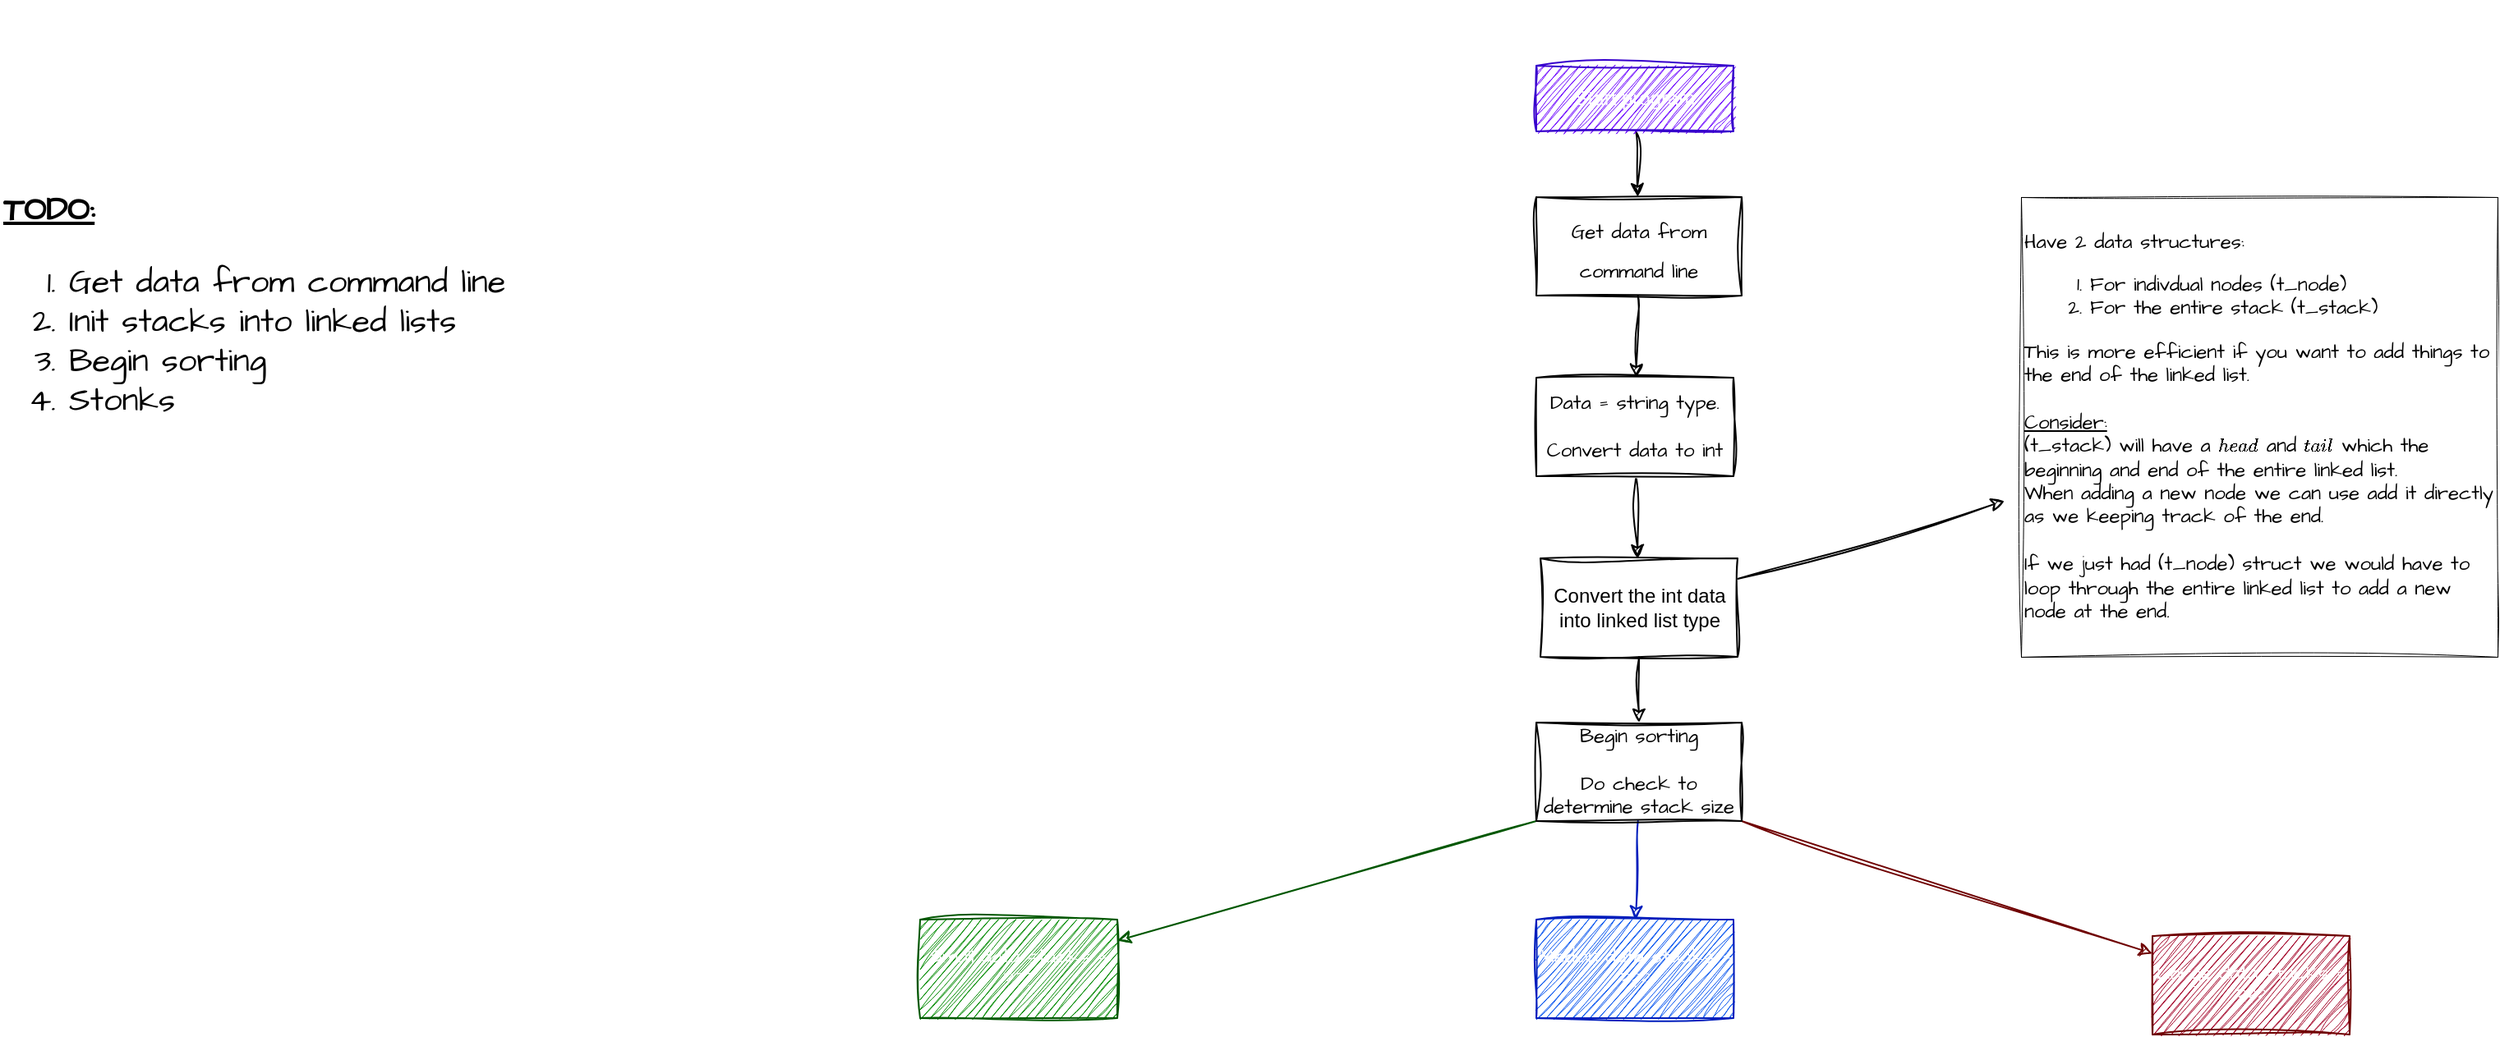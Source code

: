 <mxfile>
    <diagram id="1jUj2apJA1IybB_T6YBM" name="Page-1">
        <mxGraphModel dx="704" dy="766" grid="1" gridSize="10" guides="1" tooltips="1" connect="1" arrows="1" fold="1" page="1" pageScale="1" pageWidth="2339" pageHeight="3300" background="none" math="0" shadow="0">
            <root>
                <mxCell id="0"/>
                <mxCell id="1" parent="0"/>
                <mxCell id="10" style="edgeStyle=none;hachureGap=4;html=1;fontFamily=Architects Daughter;fontSource=https%3A%2F%2Ffonts.googleapis.com%2Fcss%3Ffamily%3DArchitects%2BDaughter;fontSize=16;sketch=1;curveFitting=1;jiggle=2;" parent="1" source="2" target="11" edge="1">
                    <mxGeometry relative="1" as="geometry">
                        <mxPoint x="1545" y="260" as="targetPoint"/>
                    </mxGeometry>
                </mxCell>
                <mxCell id="2" value="Start program" style="rounded=0;whiteSpace=wrap;html=1;fillColor=#6a00ff;strokeColor=#3700CC;fontColor=#ffffff;sketch=1;curveFitting=1;jiggle=2;" parent="1" vertex="1">
                    <mxGeometry x="1485" y="120" width="120" height="40" as="geometry"/>
                </mxCell>
                <mxCell id="7" style="edgeStyle=none;hachureGap=4;html=1;fontFamily=Architects Daughter;fontSource=https%3A%2F%2Ffonts.googleapis.com%2Fcss%3Ffamily%3DArchitects%2BDaughter;fontSize=16;sketch=1;curveFitting=1;jiggle=2;" parent="1" source="6" target="16" edge="1">
                    <mxGeometry relative="1" as="geometry">
                        <mxPoint x="1547.5" y="520.0" as="targetPoint"/>
                    </mxGeometry>
                </mxCell>
                <mxCell id="24" style="edgeStyle=none;hachureGap=4;html=1;fontFamily=Architects Daughter;fontSource=https%3A%2F%2Ffonts.googleapis.com%2Fcss%3Ffamily%3DArchitects%2BDaughter;fontSize=16;sketch=1;curveFitting=1;jiggle=2;" edge="1" parent="1" source="6" target="26">
                    <mxGeometry relative="1" as="geometry">
                        <mxPoint x="1740" y="386.391" as="targetPoint"/>
                    </mxGeometry>
                </mxCell>
                <mxCell id="6" value="Convert the int data into linked list type" style="rounded=0;whiteSpace=wrap;html=1;sketch=1;curveFitting=1;jiggle=2;" parent="1" vertex="1">
                    <mxGeometry x="1487.5" y="420" width="120" height="60" as="geometry"/>
                </mxCell>
                <mxCell id="9" value="&lt;b&gt;&lt;u&gt;TODO:&lt;br&gt;&lt;/u&gt;&lt;/b&gt;&lt;div style=&quot;&quot;&gt;&lt;ol&gt;&lt;li&gt;Get data from command line&lt;/li&gt;&lt;li&gt;Init stacks into linked lists&lt;/li&gt;&lt;li&gt;Begin sorting&lt;/li&gt;&lt;li&gt;Stonks&lt;/li&gt;&lt;/ol&gt;&lt;/div&gt;" style="text;html=1;strokeColor=none;fillColor=none;align=left;verticalAlign=middle;whiteSpace=wrap;rounded=0;hachureGap=4;fontFamily=Architects Daughter;fontSource=https%3A%2F%2Ffonts.googleapis.com%2Fcss%3Ffamily%3DArchitects%2BDaughter;fontSize=20;sketch=1;curveFitting=1;jiggle=2;" parent="1" vertex="1">
                    <mxGeometry x="550" y="80" width="570" height="390" as="geometry"/>
                </mxCell>
                <mxCell id="13" style="edgeStyle=none;hachureGap=4;html=1;fontFamily=Architects Daughter;fontSource=https%3A%2F%2Ffonts.googleapis.com%2Fcss%3Ffamily%3DArchitects%2BDaughter;fontSize=12;sketch=1;curveFitting=1;jiggle=2;" parent="1" source="11" target="14" edge="1">
                    <mxGeometry relative="1" as="geometry">
                        <mxPoint x="1710" y="260" as="targetPoint"/>
                        <Array as="points"/>
                    </mxGeometry>
                </mxCell>
                <mxCell id="11" value="&lt;font style=&quot;font-size: 12px;&quot;&gt;Get data from command line&lt;/font&gt;" style="rounded=0;whiteSpace=wrap;html=1;hachureGap=4;fontFamily=Architects Daughter;fontSource=https%3A%2F%2Ffonts.googleapis.com%2Fcss%3Ffamily%3DArchitects%2BDaughter;fontSize=20;sketch=1;curveFitting=1;jiggle=2;" parent="1" vertex="1">
                    <mxGeometry x="1485" y="200" width="125" height="60" as="geometry"/>
                </mxCell>
                <mxCell id="15" style="edgeStyle=none;hachureGap=4;html=1;fontFamily=Architects Daughter;fontSource=https%3A%2F%2Ffonts.googleapis.com%2Fcss%3Ffamily%3DArchitects%2BDaughter;fontSize=12;sketch=1;curveFitting=1;jiggle=2;" parent="1" source="14" target="6" edge="1">
                    <mxGeometry relative="1" as="geometry">
                        <Array as="points"/>
                    </mxGeometry>
                </mxCell>
                <mxCell id="14" value="Data = string type.&lt;br&gt;&lt;br&gt;Convert data to int" style="rounded=0;whiteSpace=wrap;html=1;hachureGap=4;fontFamily=Architects Daughter;fontSource=https%3A%2F%2Ffonts.googleapis.com%2Fcss%3Ffamily%3DArchitects%2BDaughter;fontSize=12;sketch=1;curveFitting=1;jiggle=2;" parent="1" vertex="1">
                    <mxGeometry x="1485" y="310" width="120" height="60" as="geometry"/>
                </mxCell>
                <mxCell id="17" style="edgeStyle=none;hachureGap=4;html=1;exitX=0;exitY=1;exitDx=0;exitDy=0;fontFamily=Architects Daughter;fontSource=https%3A%2F%2Ffonts.googleapis.com%2Fcss%3Ffamily%3DArchitects%2BDaughter;fontSize=12;fillColor=#008a00;strokeColor=#005700;sketch=1;curveFitting=1;jiggle=2;" parent="1" source="16" target="18" edge="1">
                    <mxGeometry relative="1" as="geometry">
                        <mxPoint x="1370" y="680" as="targetPoint"/>
                        <Array as="points"/>
                    </mxGeometry>
                </mxCell>
                <mxCell id="19" style="edgeStyle=none;hachureGap=4;html=1;fontFamily=Architects Daughter;fontSource=https%3A%2F%2Ffonts.googleapis.com%2Fcss%3Ffamily%3DArchitects%2BDaughter;fontSize=12;fillColor=#0050ef;strokeColor=#001DBC;sketch=1;curveFitting=1;jiggle=2;" parent="1" source="16" target="20" edge="1">
                    <mxGeometry relative="1" as="geometry">
                        <mxPoint x="1540" y="650.0" as="targetPoint"/>
                    </mxGeometry>
                </mxCell>
                <mxCell id="22" style="edgeStyle=none;hachureGap=4;html=1;exitX=1;exitY=1;exitDx=0;exitDy=0;fontFamily=Architects Daughter;fontSource=https%3A%2F%2Ffonts.googleapis.com%2Fcss%3Ffamily%3DArchitects%2BDaughter;fontSize=12;fillColor=#a20025;strokeColor=#6F0000;sketch=1;curveFitting=1;jiggle=2;" parent="1" source="16" target="23" edge="1">
                    <mxGeometry relative="1" as="geometry">
                        <mxPoint x="1720" y="640" as="targetPoint"/>
                    </mxGeometry>
                </mxCell>
                <mxCell id="16" value="Begin sorting&lt;br&gt;&lt;br&gt;Do check to determine stack size" style="rounded=0;whiteSpace=wrap;html=1;hachureGap=4;fontFamily=Architects Daughter;fontSource=https%3A%2F%2Ffonts.googleapis.com%2Fcss%3Ffamily%3DArchitects%2BDaughter;fontSize=12;sketch=1;curveFitting=1;jiggle=2;" parent="1" vertex="1">
                    <mxGeometry x="1485" y="520" width="125" height="60" as="geometry"/>
                </mxCell>
                <mxCell id="18" value="Small data stacks = ???" style="rounded=0;whiteSpace=wrap;html=1;hachureGap=4;fontFamily=Architects Daughter;fontSource=https%3A%2F%2Ffonts.googleapis.com%2Fcss%3Ffamily%3DArchitects%2BDaughter;fontSize=12;fillColor=#008a00;fontColor=#ffffff;strokeColor=#005700;sketch=1;curveFitting=1;jiggle=2;" parent="1" vertex="1">
                    <mxGeometry x="1110" y="640" width="120" height="60" as="geometry"/>
                </mxCell>
                <mxCell id="20" value="Median data stacks = ???" style="rounded=0;whiteSpace=wrap;html=1;hachureGap=4;fontFamily=Architects Daughter;fontSource=https%3A%2F%2Ffonts.googleapis.com%2Fcss%3Ffamily%3DArchitects%2BDaughter;fontSize=12;fillColor=#0050ef;fontColor=#ffffff;strokeColor=#001DBC;sketch=1;curveFitting=1;jiggle=2;" parent="1" vertex="1">
                    <mxGeometry x="1485" y="640.0" width="120" height="60" as="geometry"/>
                </mxCell>
                <mxCell id="23" value="Large data stacks = ???" style="rounded=0;whiteSpace=wrap;html=1;hachureGap=4;fontFamily=Architects Daughter;fontSource=https%3A%2F%2Ffonts.googleapis.com%2Fcss%3Ffamily%3DArchitects%2BDaughter;fontSize=12;fillColor=#a20025;fontColor=#ffffff;strokeColor=#6F0000;sketch=1;curveFitting=1;jiggle=2;" parent="1" vertex="1">
                    <mxGeometry x="1860" y="650" width="120" height="60" as="geometry"/>
                </mxCell>
                <mxCell id="26" value="Have 2 data structures:&lt;br&gt;&lt;ol&gt;&lt;li&gt;For indivdual nodes (t_node)&lt;/li&gt;&lt;li style=&quot;&quot;&gt;For the entire stack (t_stack)&lt;/li&gt;&lt;/ol&gt;&lt;div&gt;This is more efficient if you want to add things to the end of the linked list.&lt;/div&gt;&lt;div&gt;&lt;br&gt;&lt;/div&gt;&lt;div&gt;&lt;u&gt;Consider:&lt;/u&gt;&lt;/div&gt;&lt;div&gt;(t_stack) will have a `head` and `tail` which the beginning and end of the entire linked list.&amp;nbsp;&lt;/div&gt;&lt;div&gt;When adding a new node we can use add it directly as we keeping track of the end.&lt;/div&gt;&lt;div&gt;&lt;br&gt;&lt;/div&gt;&lt;div&gt;If we just had (t_node) struct we would have to loop through the entire linked list to add a new node at the end.&lt;/div&gt;" style="text;html=1;strokeColor=default;fillColor=none;align=left;verticalAlign=middle;whiteSpace=wrap;rounded=0;hachureGap=4;fontFamily=Architects Daughter;fontSource=https%3A%2F%2Ffonts.googleapis.com%2Fcss%3Ffamily%3DArchitects%2BDaughter;fontSize=12;perimeterSpacing=10;strokeWidth=0.5;sketch=1;curveFitting=1;jiggle=2;" vertex="1" parent="1">
                    <mxGeometry x="1780" y="200" width="290" height="280" as="geometry"/>
                </mxCell>
            </root>
        </mxGraphModel>
    </diagram>
</mxfile>